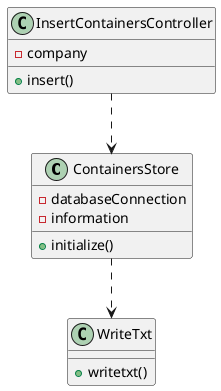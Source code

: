 @startuml
'https://plantuml.com/class-diagram




class ContainersStore{
-databaseConnection
-information
+initialize()
}

class InsertContainersController{
-company
+insert()
}

class WriteTxt{
+writetxt()
}



InsertContainersController..>ContainersStore

ContainersStore ..> WriteTxt


@enduml
